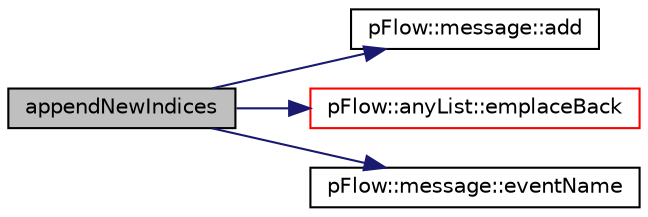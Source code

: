 digraph "appendNewIndices"
{
 // LATEX_PDF_SIZE
  edge [fontname="Helvetica",fontsize="10",labelfontname="Helvetica",labelfontsize="10"];
  node [fontname="Helvetica",fontsize="10",shape=record];
  rankdir="LR";
  Node1 [label="appendNewIndices",height=0.2,width=0.4,color="black", fillcolor="grey75", style="filled", fontcolor="black",tooltip=" "];
  Node1 -> Node2 [color="midnightblue",fontsize="10",style="solid",fontname="Helvetica"];
  Node2 [label="pFlow::message::add",height=0.2,width=0.4,color="black", fillcolor="white", style="filled",URL="$classpFlow_1_1message.html#a99e3e42bc3634a534c9444dde842fb8d",tooltip=" "];
  Node1 -> Node3 [color="midnightblue",fontsize="10",style="solid",fontname="Helvetica"];
  Node3 [label="pFlow::anyList::emplaceBack",height=0.2,width=0.4,color="red", fillcolor="white", style="filled",URL="$classpFlow_1_1anyList.html#a8999c5f6c990229f70977be073d26a84",tooltip="Create variable using constructor in-place."];
  Node1 -> Node7 [color="midnightblue",fontsize="10",style="solid",fontname="Helvetica"];
  Node7 [label="pFlow::message::eventName",height=0.2,width=0.4,color="black", fillcolor="white", style="filled",URL="$classpFlow_1_1message.html#acf9f500a488d3493694136a3515bf259",tooltip=" "];
}
